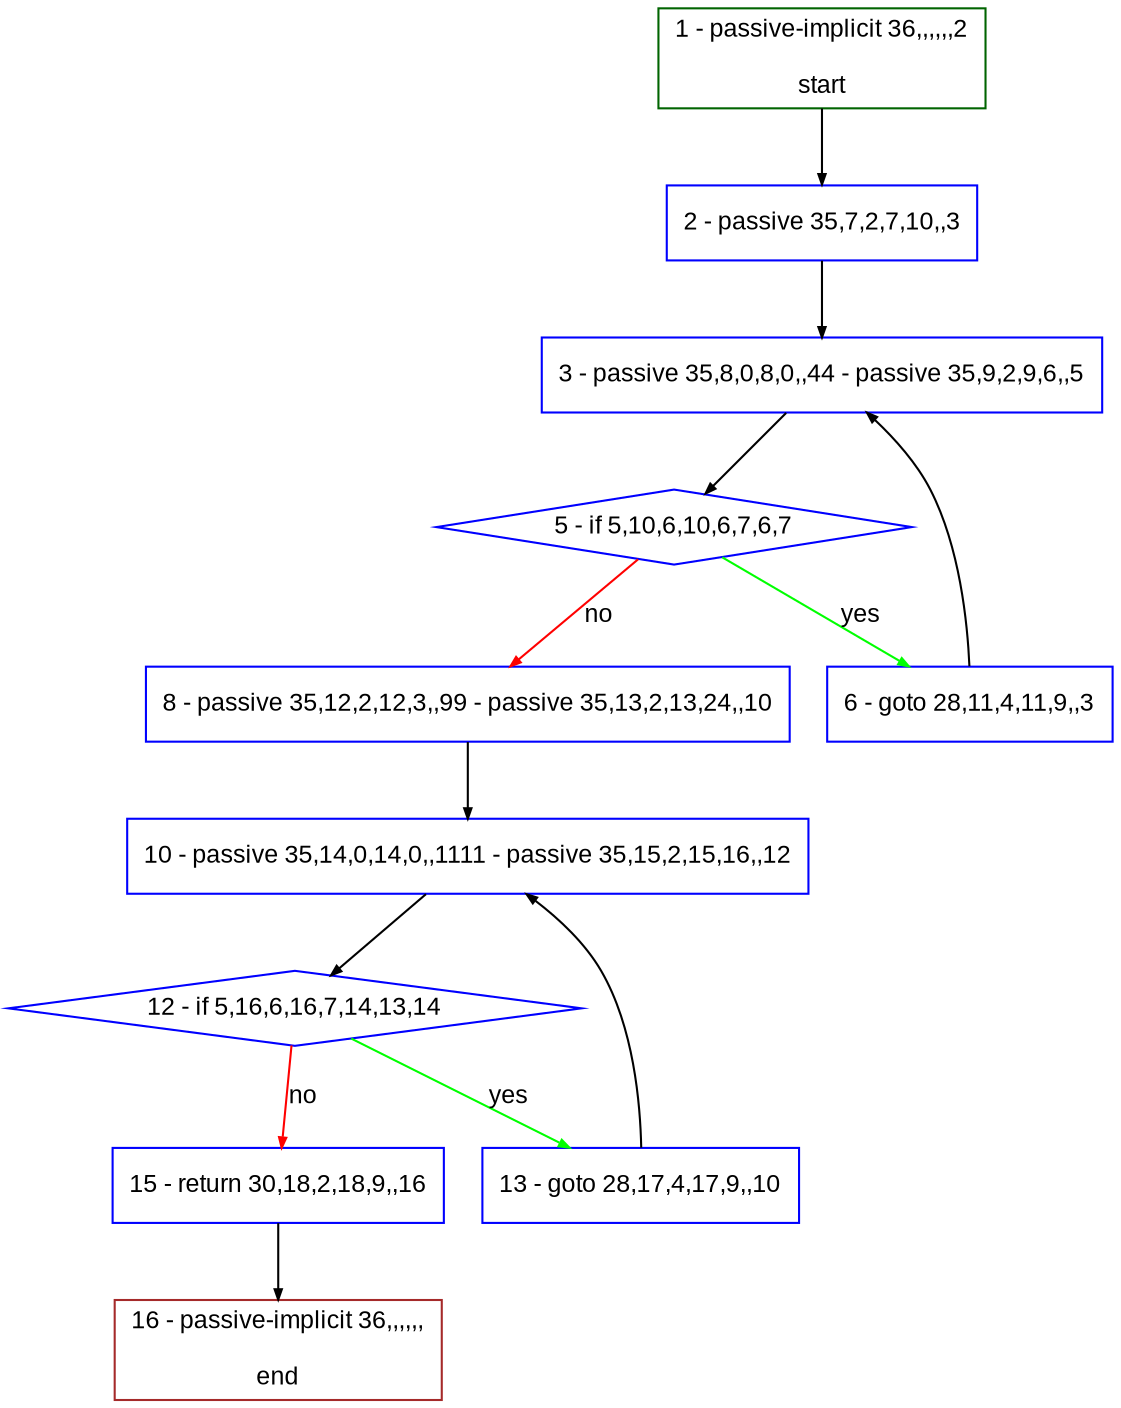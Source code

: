 digraph "" {
  graph [bgcolor="white", fillcolor="#FFFFCC", pack="true", packmode="clust", fontname="Arial", label="", fontsize="12", compound="true", style="rounded,filled"];
  node [node_initialized="no", fillcolor="white", fontname="Arial", label="", color="grey", fontsize="12", fixedsize="false", compound="true", shape="rectangle", style="filled"];
  edge [arrowtail="none", lhead="", fontcolor="black", fontname="Arial", label="", color="black", fontsize="12", arrowhead="normal", arrowsize="0.5", compound="true", ltail="", dir="forward"];
  __N1 [fillcolor="#ffffff", label="2 - passive 35,7,2,7,10,,3", color="#0000ff", shape="box", style="filled"];
  __N2 [fillcolor="#ffffff", label="1 - passive-implicit 36,,,,,,2\n\nstart", color="#006400", shape="box", style="filled"];
  __N3 [fillcolor="#ffffff", label="3 - passive 35,8,0,8,0,,44 - passive 35,9,2,9,6,,5", color="#0000ff", shape="box", style="filled"];
  __N4 [fillcolor="#ffffff", label="5 - if 5,10,6,10,6,7,6,7", color="#0000ff", shape="diamond", style="filled"];
  __N5 [fillcolor="#ffffff", label="6 - goto 28,11,4,11,9,,3", color="#0000ff", shape="box", style="filled"];
  __N6 [fillcolor="#ffffff", label="8 - passive 35,12,2,12,3,,99 - passive 35,13,2,13,24,,10", color="#0000ff", shape="box", style="filled"];
  __N7 [fillcolor="#ffffff", label="10 - passive 35,14,0,14,0,,1111 - passive 35,15,2,15,16,,12", color="#0000ff", shape="box", style="filled"];
  __N8 [fillcolor="#ffffff", label="12 - if 5,16,6,16,7,14,13,14", color="#0000ff", shape="diamond", style="filled"];
  __N9 [fillcolor="#ffffff", label="13 - goto 28,17,4,17,9,,10", color="#0000ff", shape="box", style="filled"];
  __N10 [fillcolor="#ffffff", label="15 - return 30,18,2,18,9,,16", color="#0000ff", shape="box", style="filled"];
  __N11 [fillcolor="#ffffff", label="16 - passive-implicit 36,,,,,,\n\nend", color="#a52a2a", shape="box", style="filled"];
  __N2 -> __N1 [arrowtail="none", color="#000000", label="", arrowhead="normal", dir="forward"];
  __N1 -> __N3 [arrowtail="none", color="#000000", label="", arrowhead="normal", dir="forward"];
  __N3 -> __N4 [arrowtail="none", color="#000000", label="", arrowhead="normal", dir="forward"];
  __N4 -> __N5 [arrowtail="none", color="#00ff00", label="yes", arrowhead="normal", dir="forward"];
  __N4 -> __N6 [arrowtail="none", color="#ff0000", label="no", arrowhead="normal", dir="forward"];
  __N5 -> __N3 [arrowtail="none", color="#000000", label="", arrowhead="normal", dir="forward"];
  __N6 -> __N7 [arrowtail="none", color="#000000", label="", arrowhead="normal", dir="forward"];
  __N7 -> __N8 [arrowtail="none", color="#000000", label="", arrowhead="normal", dir="forward"];
  __N8 -> __N9 [arrowtail="none", color="#00ff00", label="yes", arrowhead="normal", dir="forward"];
  __N8 -> __N10 [arrowtail="none", color="#ff0000", label="no", arrowhead="normal", dir="forward"];
  __N9 -> __N7 [arrowtail="none", color="#000000", label="", arrowhead="normal", dir="forward"];
  __N10 -> __N11 [arrowtail="none", color="#000000", label="", arrowhead="normal", dir="forward"];
}
